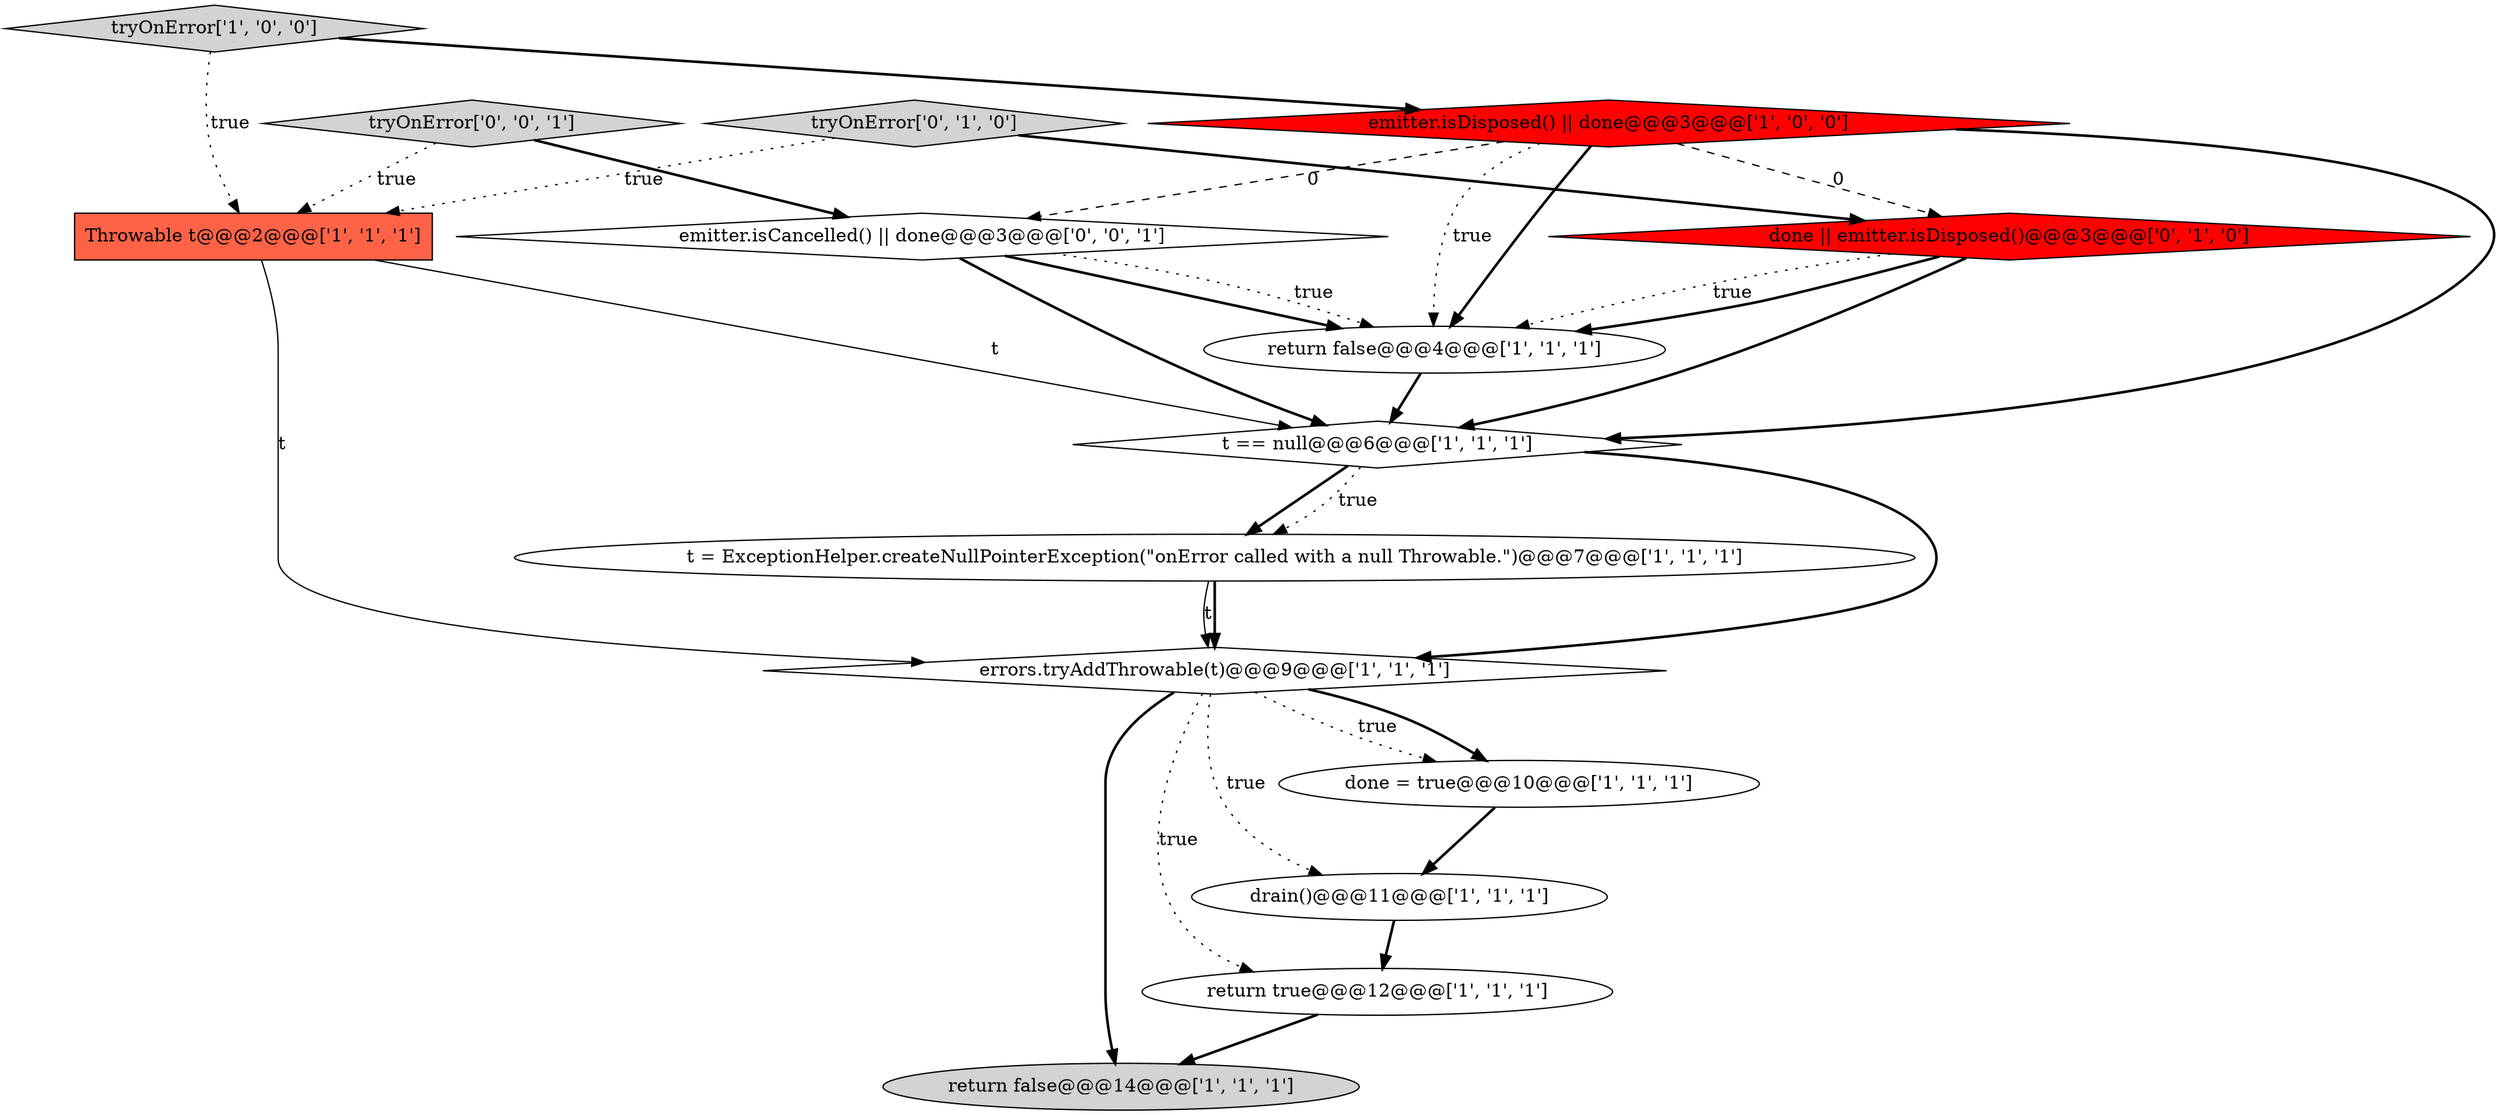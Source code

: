 digraph {
4 [style = filled, label = "drain()@@@11@@@['1', '1', '1']", fillcolor = white, shape = ellipse image = "AAA0AAABBB1BBB"];
12 [style = filled, label = "done || emitter.isDisposed()@@@3@@@['0', '1', '0']", fillcolor = red, shape = diamond image = "AAA1AAABBB2BBB"];
2 [style = filled, label = "emitter.isDisposed() || done@@@3@@@['1', '0', '0']", fillcolor = red, shape = diamond image = "AAA1AAABBB1BBB"];
8 [style = filled, label = "return false@@@4@@@['1', '1', '1']", fillcolor = white, shape = ellipse image = "AAA0AAABBB1BBB"];
14 [style = filled, label = "emitter.isCancelled() || done@@@3@@@['0', '0', '1']", fillcolor = white, shape = diamond image = "AAA0AAABBB3BBB"];
1 [style = filled, label = "errors.tryAddThrowable(t)@@@9@@@['1', '1', '1']", fillcolor = white, shape = diamond image = "AAA0AAABBB1BBB"];
10 [style = filled, label = "return false@@@14@@@['1', '1', '1']", fillcolor = lightgray, shape = ellipse image = "AAA0AAABBB1BBB"];
5 [style = filled, label = "t = ExceptionHelper.createNullPointerException(\"onError called with a null Throwable.\")@@@7@@@['1', '1', '1']", fillcolor = white, shape = ellipse image = "AAA0AAABBB1BBB"];
11 [style = filled, label = "tryOnError['0', '1', '0']", fillcolor = lightgray, shape = diamond image = "AAA0AAABBB2BBB"];
7 [style = filled, label = "Throwable t@@@2@@@['1', '1', '1']", fillcolor = tomato, shape = box image = "AAA0AAABBB1BBB"];
0 [style = filled, label = "done = true@@@10@@@['1', '1', '1']", fillcolor = white, shape = ellipse image = "AAA0AAABBB1BBB"];
9 [style = filled, label = "t == null@@@6@@@['1', '1', '1']", fillcolor = white, shape = diamond image = "AAA0AAABBB1BBB"];
3 [style = filled, label = "tryOnError['1', '0', '0']", fillcolor = lightgray, shape = diamond image = "AAA0AAABBB1BBB"];
6 [style = filled, label = "return true@@@12@@@['1', '1', '1']", fillcolor = white, shape = ellipse image = "AAA0AAABBB1BBB"];
13 [style = filled, label = "tryOnError['0', '0', '1']", fillcolor = lightgray, shape = diamond image = "AAA0AAABBB3BBB"];
11->7 [style = dotted, label="true"];
3->7 [style = dotted, label="true"];
4->6 [style = bold, label=""];
12->8 [style = dotted, label="true"];
11->12 [style = bold, label=""];
1->4 [style = dotted, label="true"];
13->7 [style = dotted, label="true"];
2->9 [style = bold, label=""];
1->0 [style = bold, label=""];
12->9 [style = bold, label=""];
7->9 [style = solid, label="t"];
5->1 [style = bold, label=""];
2->12 [style = dashed, label="0"];
2->14 [style = dashed, label="0"];
3->2 [style = bold, label=""];
0->4 [style = bold, label=""];
12->8 [style = bold, label=""];
6->10 [style = bold, label=""];
5->1 [style = solid, label="t"];
8->9 [style = bold, label=""];
14->8 [style = dotted, label="true"];
7->1 [style = solid, label="t"];
9->5 [style = bold, label=""];
1->6 [style = dotted, label="true"];
14->9 [style = bold, label=""];
14->8 [style = bold, label=""];
1->0 [style = dotted, label="true"];
9->1 [style = bold, label=""];
1->10 [style = bold, label=""];
13->14 [style = bold, label=""];
2->8 [style = dotted, label="true"];
2->8 [style = bold, label=""];
9->5 [style = dotted, label="true"];
}
